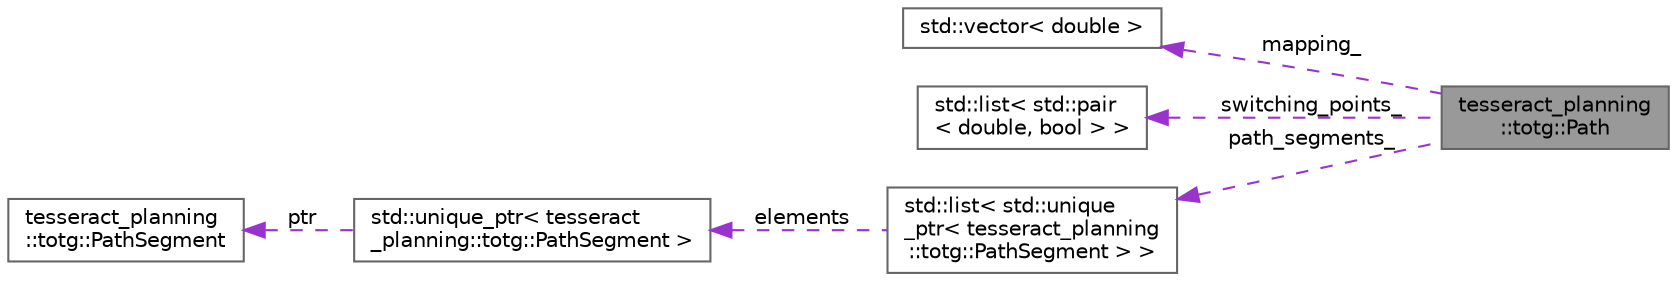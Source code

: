 digraph "tesseract_planning::totg::Path"
{
 // LATEX_PDF_SIZE
  bgcolor="transparent";
  edge [fontname=Helvetica,fontsize=10,labelfontname=Helvetica,labelfontsize=10];
  node [fontname=Helvetica,fontsize=10,shape=box,height=0.2,width=0.4];
  rankdir="LR";
  Node1 [label="tesseract_planning\l::totg::Path",height=0.2,width=0.4,color="gray40", fillcolor="grey60", style="filled", fontcolor="black",tooltip=" "];
  Node2 -> Node1 [dir="back",color="darkorchid3",style="dashed",label=" mapping_" ];
  Node2 [label="std::vector\< double \>",height=0.2,width=0.4,color="gray40", fillcolor="white", style="filled",tooltip=" "];
  Node3 -> Node1 [dir="back",color="darkorchid3",style="dashed",label=" switching_points_" ];
  Node3 [label="std::list\< std::pair\l\< double, bool \> \>",height=0.2,width=0.4,color="gray40", fillcolor="white", style="filled",tooltip=" "];
  Node4 -> Node1 [dir="back",color="darkorchid3",style="dashed",label=" path_segments_" ];
  Node4 [label="std::list\< std::unique\l_ptr\< tesseract_planning\l::totg::PathSegment \> \>",height=0.2,width=0.4,color="gray40", fillcolor="white", style="filled",tooltip=" "];
  Node5 -> Node4 [dir="back",color="darkorchid3",style="dashed",label=" elements" ];
  Node5 [label="std::unique_ptr\< tesseract\l_planning::totg::PathSegment \>",height=0.2,width=0.4,color="gray40", fillcolor="white", style="filled",tooltip=" "];
  Node6 -> Node5 [dir="back",color="darkorchid3",style="dashed",label=" ptr" ];
  Node6 [label="tesseract_planning\l::totg::PathSegment",height=0.2,width=0.4,color="gray40", fillcolor="white", style="filled",URL="$de/dc1/classtesseract__planning_1_1totg_1_1PathSegment.html",tooltip=" "];
}
